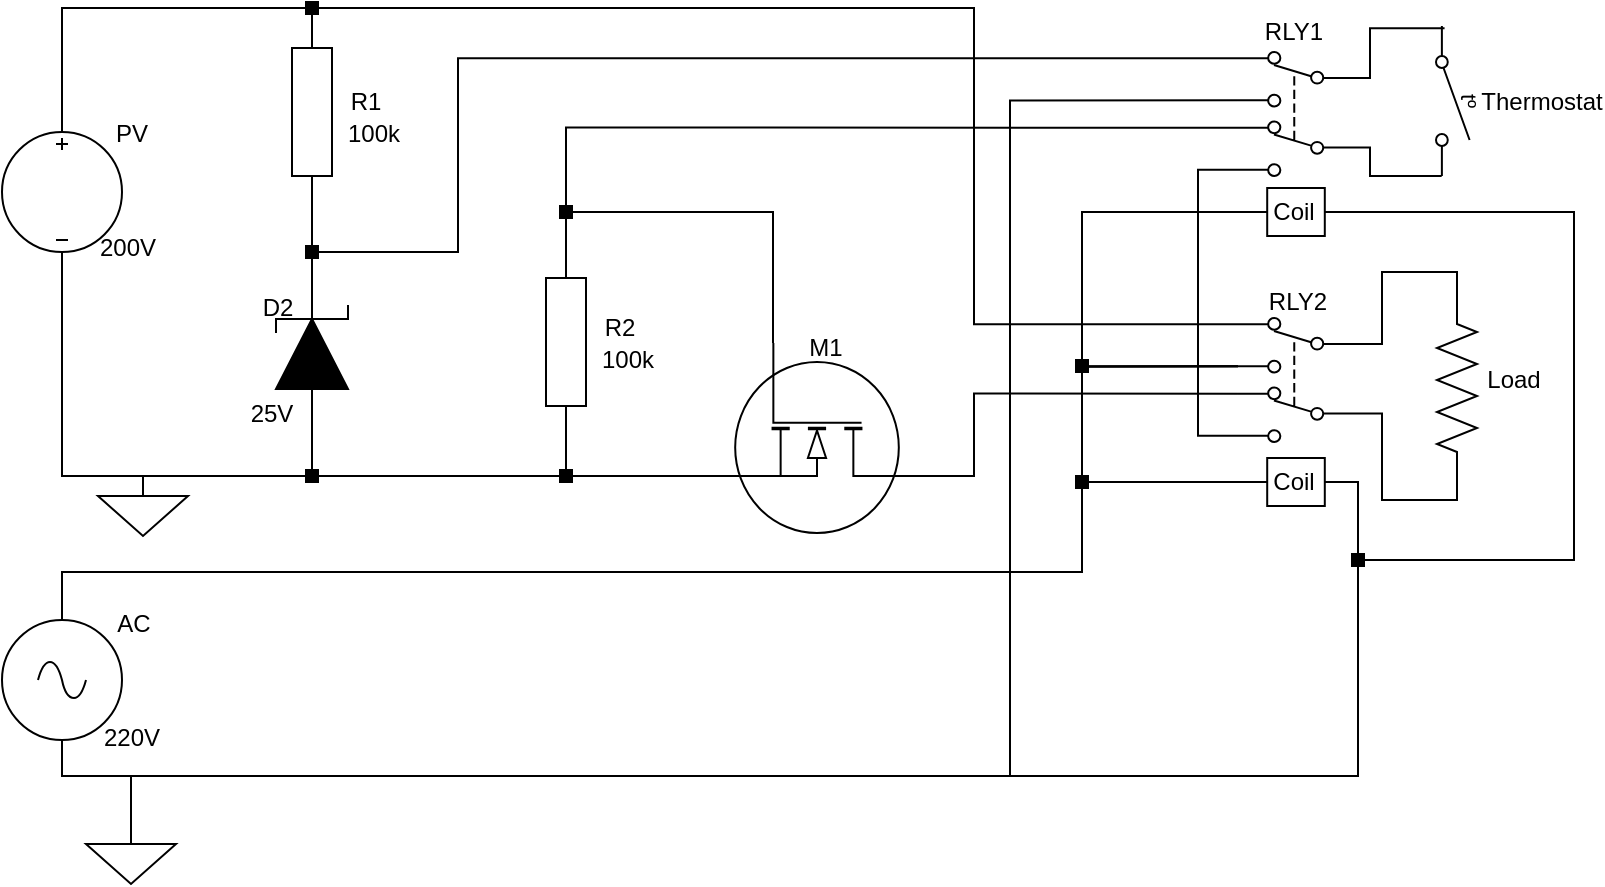 <mxfile version="20.0.4" type="device"><diagram name="Page-1" id="7e0a89b8-554c-2b80-1dc8-d5c74ca68de4"><mxGraphModel dx="1014" dy="534" grid="1" gridSize="6" guides="1" tooltips="1" connect="1" arrows="1" fold="1" page="1" pageScale="1" pageWidth="1100" pageHeight="850" background="none" math="0" shadow="0"><root><mxCell id="0"/><mxCell id="1" parent="0"/><mxCell id="gZlIewE0345WR6L54zIT-32" style="edgeStyle=orthogonalEdgeStyle;rounded=0;orthogonalLoop=1;jettySize=auto;html=1;exitX=0.5;exitY=1;exitDx=0;exitDy=0;exitPerimeter=0;entryX=0.5;entryY=0;entryDx=0;entryDy=0;entryPerimeter=0;endArrow=none;endFill=0;" parent="1" source="y7XGhdpT8KzlNRmjM2dh-26" target="y7XGhdpT8KzlNRmjM2dh-66" edge="1"><mxGeometry relative="1" as="geometry"><Array as="points"><mxPoint x="126" y="480"/><mxPoint x="161" y="480"/></Array></mxGeometry></mxCell><mxCell id="gZlIewE0345WR6L54zIT-33" style="edgeStyle=orthogonalEdgeStyle;rounded=0;orthogonalLoop=1;jettySize=auto;html=1;exitX=0.5;exitY=0;exitDx=0;exitDy=0;exitPerimeter=0;entryX=1;entryY=0.61;entryDx=0;entryDy=0;endArrow=none;endFill=0;" parent="1" source="y7XGhdpT8KzlNRmjM2dh-26" target="gZlIewE0345WR6L54zIT-18" edge="1"><mxGeometry relative="1" as="geometry"><Array as="points"><mxPoint x="126" y="378"/><mxPoint x="636" y="378"/><mxPoint x="636" y="275"/></Array></mxGeometry></mxCell><mxCell id="y7XGhdpT8KzlNRmjM2dh-26" value="" style="pointerEvents=1;verticalLabelPosition=bottom;shadow=0;dashed=0;align=center;html=1;verticalAlign=top;shape=mxgraph.electrical.signal_sources.source;aspect=fixed;points=[[0.5,0,0],[1,0.5,0],[0.5,1,0],[0,0.5,0]];elSignalType=ac;" parent="1" vertex="1"><mxGeometry x="96" y="402" width="60" height="60" as="geometry"/></mxCell><mxCell id="y7XGhdpT8KzlNRmjM2dh-37" style="edgeStyle=orthogonalEdgeStyle;rounded=0;orthogonalLoop=1;jettySize=auto;html=1;entryX=0.5;entryY=0;entryDx=0;entryDy=0;entryPerimeter=0;endArrow=none;endFill=0;" parent="1" source="y7XGhdpT8KzlNRmjM2dh-27" target="y7XGhdpT8KzlNRmjM2dh-36" edge="1"><mxGeometry relative="1" as="geometry"><Array as="points"><mxPoint x="126" y="330"/></Array></mxGeometry></mxCell><mxCell id="y7XGhdpT8KzlNRmjM2dh-27" value="" style="pointerEvents=1;verticalLabelPosition=bottom;shadow=0;dashed=0;align=center;html=1;verticalAlign=top;shape=mxgraph.electrical.signal_sources.source;aspect=fixed;points=[[0.5,0,0],[1,0.5,0],[0.5,1,0],[0,0.5,0]];elSignalType=dc3;" parent="1" vertex="1"><mxGeometry x="96" y="158" width="60" height="60" as="geometry"/></mxCell><mxCell id="gZlIewE0345WR6L54zIT-2" style="edgeStyle=orthogonalEdgeStyle;rounded=0;orthogonalLoop=1;jettySize=auto;html=1;exitX=0.7;exitY=1;exitDx=0;exitDy=0;exitPerimeter=0;entryX=1;entryY=0.5;entryDx=0;entryDy=0;entryPerimeter=0;endArrow=none;endFill=0;" parent="1" source="y7XGhdpT8KzlNRmjM2dh-28" target="y7XGhdpT8KzlNRmjM2dh-31" edge="1"><mxGeometry relative="1" as="geometry"><Array as="points"><mxPoint x="378" y="330"/></Array></mxGeometry></mxCell><mxCell id="eO766DsV-XlhexN8wjzY-2" style="edgeStyle=orthogonalEdgeStyle;rounded=0;orthogonalLoop=1;jettySize=auto;html=1;exitX=0;exitY=0.72;exitDx=0;exitDy=0;exitPerimeter=0;entryX=0;entryY=0.5;entryDx=0;entryDy=0;entryPerimeter=0;endArrow=none;endFill=0;" edge="1" parent="1" source="y7XGhdpT8KzlNRmjM2dh-28" target="y7XGhdpT8KzlNRmjM2dh-31"><mxGeometry relative="1" as="geometry"><Array as="points"><mxPoint x="482" y="198"/><mxPoint x="378" y="198"/></Array></mxGeometry></mxCell><mxCell id="eO766DsV-XlhexN8wjzY-3" style="edgeStyle=orthogonalEdgeStyle;rounded=0;orthogonalLoop=1;jettySize=auto;html=1;exitX=0.7;exitY=0;exitDx=0;exitDy=0;exitPerimeter=0;entryX=1;entryY=0.39;entryDx=0;entryDy=0;endArrow=none;endFill=0;" edge="1" parent="1" source="y7XGhdpT8KzlNRmjM2dh-28" target="gZlIewE0345WR6L54zIT-18"><mxGeometry relative="1" as="geometry"><Array as="points"><mxPoint x="582" y="330"/><mxPoint x="582" y="289"/></Array></mxGeometry></mxCell><mxCell id="y7XGhdpT8KzlNRmjM2dh-28" value="" style="verticalLabelPosition=bottom;shadow=0;dashed=0;align=center;html=1;verticalAlign=top;shape=mxgraph.electrical.mosfets1.mosfet_ic_n;rotation=90;" parent="1" vertex="1"><mxGeometry x="456" y="261" width="95" height="100" as="geometry"/></mxCell><mxCell id="y7XGhdpT8KzlNRmjM2dh-44" style="edgeStyle=none;rounded=0;orthogonalLoop=1;jettySize=auto;html=1;exitX=1;exitY=0.5;exitDx=0;exitDy=0;exitPerimeter=0;entryX=1;entryY=0.5;entryDx=0;entryDy=0;entryPerimeter=0;endArrow=none;endFill=0;" parent="1" source="y7XGhdpT8KzlNRmjM2dh-30" target="y7XGhdpT8KzlNRmjM2dh-32" edge="1"><mxGeometry relative="1" as="geometry"/></mxCell><mxCell id="y7XGhdpT8KzlNRmjM2dh-56" style="edgeStyle=orthogonalEdgeStyle;rounded=0;orthogonalLoop=1;jettySize=auto;html=1;entryX=0.5;entryY=0;entryDx=0;entryDy=0;entryPerimeter=0;endArrow=none;endFill=0;" parent="1" source="y7XGhdpT8KzlNRmjM2dh-30" target="y7XGhdpT8KzlNRmjM2dh-27" edge="1"><mxGeometry relative="1" as="geometry"><Array as="points"><mxPoint x="251" y="96"/><mxPoint x="126" y="96"/></Array></mxGeometry></mxCell><mxCell id="y7XGhdpT8KzlNRmjM2dh-30" value="" style="pointerEvents=1;verticalLabelPosition=bottom;shadow=0;dashed=0;align=center;html=1;verticalAlign=top;shape=mxgraph.electrical.resistors.resistor_1;rotation=90;" parent="1" vertex="1"><mxGeometry x="201" y="138" width="100" height="20" as="geometry"/></mxCell><mxCell id="y7XGhdpT8KzlNRmjM2dh-62" style="edgeStyle=orthogonalEdgeStyle;rounded=0;orthogonalLoop=1;jettySize=auto;html=1;entryX=1;entryY=0.5;entryDx=0;entryDy=0;entryPerimeter=0;endArrow=none;endFill=0;" parent="1" source="y7XGhdpT8KzlNRmjM2dh-31" edge="1"><mxGeometry relative="1" as="geometry"><Array as="points"><mxPoint x="378" y="198"/></Array><mxPoint x="396" y="198" as="targetPoint"/></mxGeometry></mxCell><mxCell id="gZlIewE0345WR6L54zIT-3" style="edgeStyle=orthogonalEdgeStyle;rounded=0;orthogonalLoop=1;jettySize=auto;html=1;exitX=1;exitY=0.5;exitDx=0;exitDy=0;exitPerimeter=0;entryX=0.5;entryY=0;entryDx=0;entryDy=0;entryPerimeter=0;endArrow=none;endFill=0;" parent="1" source="y7XGhdpT8KzlNRmjM2dh-31" target="y7XGhdpT8KzlNRmjM2dh-36" edge="1"><mxGeometry relative="1" as="geometry"><Array as="points"><mxPoint x="378" y="330"/></Array></mxGeometry></mxCell><mxCell id="y7XGhdpT8KzlNRmjM2dh-31" value="" style="pointerEvents=1;verticalLabelPosition=bottom;shadow=0;dashed=0;align=center;html=1;verticalAlign=top;shape=mxgraph.electrical.resistors.resistor_1;rotation=90;" parent="1" vertex="1"><mxGeometry x="328" y="253" width="100" height="20" as="geometry"/></mxCell><mxCell id="y7XGhdpT8KzlNRmjM2dh-39" style="edgeStyle=orthogonalEdgeStyle;rounded=0;orthogonalLoop=1;jettySize=auto;html=1;exitX=0;exitY=0.5;exitDx=0;exitDy=0;exitPerimeter=0;entryX=0.5;entryY=0;entryDx=0;entryDy=0;entryPerimeter=0;endArrow=none;endFill=0;" parent="1" source="y7XGhdpT8KzlNRmjM2dh-32" target="y7XGhdpT8KzlNRmjM2dh-36" edge="1"><mxGeometry relative="1" as="geometry"><Array as="points"><mxPoint x="251" y="330"/></Array></mxGeometry></mxCell><mxCell id="y7XGhdpT8KzlNRmjM2dh-32" value="" style="pointerEvents=1;fillColor=strokeColor;verticalLabelPosition=bottom;shadow=0;dashed=0;align=center;html=1;verticalAlign=top;shape=mxgraph.electrical.diodes.zener_diode_1;rotation=-90;" parent="1" vertex="1"><mxGeometry x="216" y="251" width="70" height="36" as="geometry"/></mxCell><mxCell id="y7XGhdpT8KzlNRmjM2dh-34" value="" style="pointerEvents=1;verticalLabelPosition=bottom;shadow=0;dashed=0;align=center;html=1;verticalAlign=top;shape=mxgraph.electrical.resistors.resistor_2;rotation=90;" parent="1" vertex="1"><mxGeometry x="773.5" y="276" width="100" height="20" as="geometry"/></mxCell><mxCell id="y7XGhdpT8KzlNRmjM2dh-36" value="" style="pointerEvents=1;verticalLabelPosition=bottom;shadow=0;dashed=0;align=center;html=1;verticalAlign=top;shape=mxgraph.electrical.signal_sources.signal_ground;" parent="1" vertex="1"><mxGeometry x="144" y="330" width="45" height="30" as="geometry"/></mxCell><mxCell id="y7XGhdpT8KzlNRmjM2dh-66" value="" style="pointerEvents=1;verticalLabelPosition=bottom;shadow=0;dashed=0;align=center;html=1;verticalAlign=top;shape=mxgraph.electrical.signal_sources.signal_ground;" parent="1" vertex="1"><mxGeometry x="138" y="504" width="45" height="30" as="geometry"/></mxCell><mxCell id="gZlIewE0345WR6L54zIT-24" style="edgeStyle=orthogonalEdgeStyle;rounded=0;orthogonalLoop=1;jettySize=auto;html=1;exitX=0;exitY=0.23;exitDx=0;exitDy=0;entryX=1;entryY=0.865;entryDx=0;entryDy=0;entryPerimeter=0;endArrow=none;endFill=0;" parent="1" source="gZlIewE0345WR6L54zIT-17" target="gZlIewE0345WR6L54zIT-21" edge="1"><mxGeometry relative="1" as="geometry"><Array as="points"><mxPoint x="780" y="166"/><mxPoint x="780" y="180"/></Array></mxGeometry></mxCell><mxCell id="gZlIewE0345WR6L54zIT-25" style="edgeStyle=orthogonalEdgeStyle;rounded=0;orthogonalLoop=1;jettySize=auto;html=1;exitX=0;exitY=0.79;exitDx=0;exitDy=0;entryX=0.015;entryY=0.796;entryDx=0;entryDy=0;entryPerimeter=0;endArrow=none;endFill=0;" parent="1" source="gZlIewE0345WR6L54zIT-17" target="gZlIewE0345WR6L54zIT-21" edge="1"><mxGeometry relative="1" as="geometry"><Array as="points"><mxPoint x="780" y="131"/><mxPoint x="780" y="106"/></Array></mxGeometry></mxCell><mxCell id="gZlIewE0345WR6L54zIT-30" style="edgeStyle=orthogonalEdgeStyle;rounded=0;orthogonalLoop=1;jettySize=auto;html=1;exitX=1;exitY=0.95;exitDx=0;exitDy=0;entryX=1;entryY=0.5;entryDx=0;entryDy=0;entryPerimeter=0;endArrow=none;endFill=0;" parent="1" source="gZlIewE0345WR6L54zIT-17" target="y7XGhdpT8KzlNRmjM2dh-30" edge="1"><mxGeometry relative="1" as="geometry"><Array as="points"><mxPoint x="324" y="121"/><mxPoint x="324" y="218"/><mxPoint x="251" y="218"/></Array></mxGeometry></mxCell><mxCell id="gZlIewE0345WR6L54zIT-31" style="edgeStyle=orthogonalEdgeStyle;rounded=0;orthogonalLoop=1;jettySize=auto;html=1;exitX=1;exitY=0.39;exitDx=0;exitDy=0;entryX=1;entryY=0.5;entryDx=0;entryDy=0;entryPerimeter=0;endArrow=none;endFill=0;" parent="1" source="gZlIewE0345WR6L54zIT-17" edge="1"><mxGeometry relative="1" as="geometry"><Array as="points"><mxPoint x="378" y="156"/><mxPoint x="378" y="198"/></Array><mxPoint x="396" y="198" as="targetPoint"/></mxGeometry></mxCell><mxCell id="gZlIewE0345WR6L54zIT-41" style="edgeStyle=orthogonalEdgeStyle;rounded=0;orthogonalLoop=1;jettySize=auto;html=1;exitX=1;exitY=0.05;exitDx=0;exitDy=0;entryX=1;entryY=0.05;entryDx=0;entryDy=0;endArrow=none;endFill=0;" parent="1" source="gZlIewE0345WR6L54zIT-17" target="gZlIewE0345WR6L54zIT-18" edge="1"><mxGeometry relative="1" as="geometry"/></mxCell><mxCell id="gZlIewE0345WR6L54zIT-42" style="edgeStyle=orthogonalEdgeStyle;rounded=0;orthogonalLoop=1;jettySize=auto;html=1;exitX=1;exitY=0.61;exitDx=0;exitDy=0;entryX=0.5;entryY=0;entryDx=0;entryDy=0;entryPerimeter=0;endArrow=none;endFill=0;" parent="1" source="gZlIewE0345WR6L54zIT-17" target="y7XGhdpT8KzlNRmjM2dh-66" edge="1"><mxGeometry relative="1" as="geometry"><Array as="points"><mxPoint x="600" y="142"/><mxPoint x="600" y="480"/><mxPoint x="161" y="480"/></Array></mxGeometry></mxCell><mxCell id="gZlIewE0345WR6L54zIT-17" value="" style="pointerEvents=1;verticalLabelPosition=bottom;shadow=0;dashed=0;align=center;html=1;verticalAlign=top;shape=mxgraph.electrical.electro-mechanical.dpdt3;elSwitchState=2;rotation=-180;" parent="1" vertex="1"><mxGeometry x="714" y="118" width="58" height="62" as="geometry"/></mxCell><mxCell id="gZlIewE0345WR6L54zIT-26" style="edgeStyle=orthogonalEdgeStyle;rounded=0;orthogonalLoop=1;jettySize=auto;html=1;exitX=0;exitY=0.79;exitDx=0;exitDy=0;entryX=0;entryY=0.5;entryDx=0;entryDy=0;entryPerimeter=0;endArrow=none;endFill=0;" parent="1" source="gZlIewE0345WR6L54zIT-18" target="y7XGhdpT8KzlNRmjM2dh-34" edge="1"><mxGeometry relative="1" as="geometry"><Array as="points"><mxPoint x="786" y="264"/><mxPoint x="786" y="228"/><mxPoint x="824" y="228"/></Array></mxGeometry></mxCell><mxCell id="gZlIewE0345WR6L54zIT-27" style="edgeStyle=orthogonalEdgeStyle;rounded=0;orthogonalLoop=1;jettySize=auto;html=1;exitX=0;exitY=0.23;exitDx=0;exitDy=0;entryX=1;entryY=0.5;entryDx=0;entryDy=0;entryPerimeter=0;endArrow=none;endFill=0;" parent="1" source="gZlIewE0345WR6L54zIT-18" target="y7XGhdpT8KzlNRmjM2dh-34" edge="1"><mxGeometry relative="1" as="geometry"><Array as="points"><mxPoint x="786" y="299"/><mxPoint x="786" y="342"/></Array></mxGeometry></mxCell><mxCell id="eO766DsV-XlhexN8wjzY-1" style="edgeStyle=orthogonalEdgeStyle;rounded=0;orthogonalLoop=1;jettySize=auto;html=1;exitX=1;exitY=0.95;exitDx=0;exitDy=0;entryX=0.5;entryY=0;entryDx=0;entryDy=0;entryPerimeter=0;endArrow=none;endFill=0;" edge="1" parent="1" source="gZlIewE0345WR6L54zIT-18" target="y7XGhdpT8KzlNRmjM2dh-27"><mxGeometry relative="1" as="geometry"><Array as="points"><mxPoint x="582" y="254"/><mxPoint x="582" y="96"/><mxPoint x="126" y="96"/></Array></mxGeometry></mxCell><mxCell id="gZlIewE0345WR6L54zIT-18" value="" style="pointerEvents=1;verticalLabelPosition=bottom;shadow=0;dashed=0;align=center;html=1;verticalAlign=top;shape=mxgraph.electrical.electro-mechanical.dpdt3;elSwitchState=2;rotation=-180;" parent="1" vertex="1"><mxGeometry x="714" y="251" width="58" height="62" as="geometry"/></mxCell><mxCell id="gZlIewE0345WR6L54zIT-38" style="edgeStyle=orthogonalEdgeStyle;rounded=0;orthogonalLoop=1;jettySize=auto;html=1;exitX=0.5;exitY=0;exitDx=0;exitDy=0;exitPerimeter=0;entryX=0.5;entryY=0;entryDx=0;entryDy=0;entryPerimeter=0;endArrow=none;endFill=0;" parent="1" source="gZlIewE0345WR6L54zIT-19" target="gZlIewE0345WR6L54zIT-20" edge="1"><mxGeometry relative="1" as="geometry"><Array as="points"><mxPoint x="882" y="198"/><mxPoint x="882" y="372"/><mxPoint x="774" y="372"/><mxPoint x="774" y="333"/></Array></mxGeometry></mxCell><mxCell id="gZlIewE0345WR6L54zIT-39" style="edgeStyle=orthogonalEdgeStyle;rounded=0;orthogonalLoop=1;jettySize=auto;html=1;exitX=0.5;exitY=1;exitDx=0;exitDy=0;exitPerimeter=0;entryX=1;entryY=0.61;entryDx=0;entryDy=0;endArrow=none;endFill=0;" parent="1" source="gZlIewE0345WR6L54zIT-19" target="gZlIewE0345WR6L54zIT-18" edge="1"><mxGeometry relative="1" as="geometry"><Array as="points"><mxPoint x="636" y="198"/><mxPoint x="636" y="275"/></Array></mxGeometry></mxCell><mxCell id="gZlIewE0345WR6L54zIT-19" value="" style="pointerEvents=1;verticalLabelPosition=middle;shadow=0;dashed=0;align=center;html=1;verticalAlign=middle;shape=mxgraph.electrical.electro-mechanical.relay_coil;rotation=90;labelPosition=center;" parent="1" vertex="1"><mxGeometry x="731" y="174" width="24" height="48" as="geometry"/></mxCell><mxCell id="gZlIewE0345WR6L54zIT-35" style="edgeStyle=orthogonalEdgeStyle;rounded=0;orthogonalLoop=1;jettySize=auto;html=1;exitX=0.5;exitY=1;exitDx=0;exitDy=0;exitPerimeter=0;entryX=1;entryY=0.61;entryDx=0;entryDy=0;endArrow=none;endFill=0;" parent="1" source="gZlIewE0345WR6L54zIT-20" target="gZlIewE0345WR6L54zIT-18" edge="1"><mxGeometry relative="1" as="geometry"><Array as="points"><mxPoint x="636" y="333"/><mxPoint x="636" y="275"/></Array></mxGeometry></mxCell><mxCell id="gZlIewE0345WR6L54zIT-40" style="edgeStyle=orthogonalEdgeStyle;rounded=0;orthogonalLoop=1;jettySize=auto;html=1;exitX=0.5;exitY=0;exitDx=0;exitDy=0;exitPerimeter=0;endArrow=none;endFill=0;entryX=0.5;entryY=0;entryDx=0;entryDy=0;entryPerimeter=0;" parent="1" source="gZlIewE0345WR6L54zIT-20" target="y7XGhdpT8KzlNRmjM2dh-66" edge="1"><mxGeometry relative="1" as="geometry"><mxPoint x="672" y="519" as="targetPoint"/><Array as="points"><mxPoint x="774" y="333"/><mxPoint x="774" y="480"/><mxPoint x="160" y="480"/></Array></mxGeometry></mxCell><mxCell id="gZlIewE0345WR6L54zIT-20" value="" style="pointerEvents=1;verticalLabelPosition=bottom;shadow=0;dashed=0;align=center;html=1;verticalAlign=top;shape=mxgraph.electrical.electro-mechanical.relay_coil;rotation=90;" parent="1" vertex="1"><mxGeometry x="731" y="309" width="24" height="48" as="geometry"/></mxCell><mxCell id="gZlIewE0345WR6L54zIT-21" value="" style="shape=mxgraph.electrical.electro-mechanical.thermostat2;aspect=fixed;elSwitchState=off;rotation=90;" parent="1" vertex="1"><mxGeometry x="786" y="132" width="75" height="21" as="geometry"/></mxCell><mxCell id="eO766DsV-XlhexN8wjzY-4" value="" style="rounded=0;whiteSpace=wrap;html=1;fillColor=#000000;" vertex="1" parent="1"><mxGeometry x="375" y="327" width="6" height="6" as="geometry"/></mxCell><mxCell id="eO766DsV-XlhexN8wjzY-5" value="" style="rounded=0;whiteSpace=wrap;html=1;fillColor=#000000;" vertex="1" parent="1"><mxGeometry x="248" y="327" width="6" height="6" as="geometry"/></mxCell><mxCell id="eO766DsV-XlhexN8wjzY-7" value="" style="rounded=0;whiteSpace=wrap;html=1;fillColor=#000000;" vertex="1" parent="1"><mxGeometry x="248" y="215" width="6" height="6" as="geometry"/></mxCell><mxCell id="eO766DsV-XlhexN8wjzY-8" value="" style="rounded=0;whiteSpace=wrap;html=1;fillColor=#000000;" vertex="1" parent="1"><mxGeometry x="375" y="195" width="6" height="6" as="geometry"/></mxCell><mxCell id="eO766DsV-XlhexN8wjzY-9" value="" style="rounded=0;whiteSpace=wrap;html=1;fillColor=#000000;" vertex="1" parent="1"><mxGeometry x="633" y="330" width="6" height="6" as="geometry"/></mxCell><mxCell id="eO766DsV-XlhexN8wjzY-10" value="" style="rounded=0;whiteSpace=wrap;html=1;fillColor=#000000;" vertex="1" parent="1"><mxGeometry x="633" y="272" width="6" height="6" as="geometry"/></mxCell><mxCell id="eO766DsV-XlhexN8wjzY-11" value="" style="rounded=0;whiteSpace=wrap;html=1;fillColor=#000000;" vertex="1" parent="1"><mxGeometry x="248" y="93" width="6" height="6" as="geometry"/></mxCell><mxCell id="eO766DsV-XlhexN8wjzY-12" value="" style="rounded=0;whiteSpace=wrap;html=1;fillColor=#000000;" vertex="1" parent="1"><mxGeometry x="771" y="369" width="6" height="6" as="geometry"/></mxCell><mxCell id="eO766DsV-XlhexN8wjzY-14" value="Coil" style="text;html=1;strokeColor=none;fillColor=none;align=center;verticalAlign=middle;whiteSpace=wrap;rounded=0;" vertex="1" parent="1"><mxGeometry x="712" y="183" width="60" height="30" as="geometry"/></mxCell><mxCell id="eO766DsV-XlhexN8wjzY-15" value="PV&lt;span style=&quot;color: rgba(0, 0, 0, 0); font-family: monospace; font-size: 0px; text-align: start;&quot;&gt;%3CmxGraphModel%3E%3Croot%3E%3CmxCell%20id%3D%220%22%2F%3E%3CmxCell%20id%3D%221%22%20parent%3D%220%22%2F%3E%3CmxCell%20id%3D%222%22%20value%3D%22%22%20style%3D%22rounded%3D0%3BwhiteSpace%3Dwrap%3Bhtml%3D1%3BfillColor%3D%23000000%3B%22%20vertex%3D%221%22%20parent%3D%221%22%3E%3CmxGeometry%20x%3D%22771%22%20y%3D%22369%22%20width%3D%226%22%20height%3D%226%22%20as%3D%22geometry%22%2F%3E%3C%2FmxCell%3E%3C%2Froot%3E%3C%2FmxGraphModel%3E&lt;/span&gt;" style="text;html=1;strokeColor=none;fillColor=none;align=center;verticalAlign=middle;whiteSpace=wrap;rounded=0;" vertex="1" parent="1"><mxGeometry x="130.5" y="144" width="60" height="30" as="geometry"/></mxCell><mxCell id="eO766DsV-XlhexN8wjzY-16" value="200V" style="text;html=1;strokeColor=none;fillColor=none;align=center;verticalAlign=middle;whiteSpace=wrap;rounded=0;" vertex="1" parent="1"><mxGeometry x="129" y="201" width="60" height="30" as="geometry"/></mxCell><mxCell id="eO766DsV-XlhexN8wjzY-17" value="R1" style="text;html=1;strokeColor=none;fillColor=none;align=center;verticalAlign=middle;whiteSpace=wrap;rounded=0;" vertex="1" parent="1"><mxGeometry x="248" y="127.5" width="60" height="30" as="geometry"/></mxCell><mxCell id="eO766DsV-XlhexN8wjzY-18" value="100k" style="text;html=1;strokeColor=none;fillColor=none;align=center;verticalAlign=middle;whiteSpace=wrap;rounded=0;" vertex="1" parent="1"><mxGeometry x="252" y="144" width="60" height="30" as="geometry"/></mxCell><mxCell id="eO766DsV-XlhexN8wjzY-19" value="D2" style="text;html=1;strokeColor=none;fillColor=none;align=center;verticalAlign=middle;whiteSpace=wrap;rounded=0;" vertex="1" parent="1"><mxGeometry x="204" y="231" width="60" height="30" as="geometry"/></mxCell><mxCell id="eO766DsV-XlhexN8wjzY-20" value="25V" style="text;html=1;strokeColor=none;fillColor=none;align=center;verticalAlign=middle;whiteSpace=wrap;rounded=0;" vertex="1" parent="1"><mxGeometry x="201" y="288" width="60" height="21" as="geometry"/></mxCell><mxCell id="eO766DsV-XlhexN8wjzY-21" value="M1" style="text;html=1;strokeColor=none;fillColor=none;align=center;verticalAlign=middle;whiteSpace=wrap;rounded=0;" vertex="1" parent="1"><mxGeometry x="477.5" y="251" width="60" height="30" as="geometry"/></mxCell><mxCell id="eO766DsV-XlhexN8wjzY-22" value="RLY1" style="text;html=1;strokeColor=none;fillColor=none;align=center;verticalAlign=middle;whiteSpace=wrap;rounded=0;" vertex="1" parent="1"><mxGeometry x="712" y="93" width="60" height="30" as="geometry"/></mxCell><mxCell id="eO766DsV-XlhexN8wjzY-23" value="Thermostat" style="text;html=1;strokeColor=none;fillColor=none;align=center;verticalAlign=middle;whiteSpace=wrap;rounded=0;" vertex="1" parent="1"><mxGeometry x="836" y="128" width="60" height="30" as="geometry"/></mxCell><mxCell id="eO766DsV-XlhexN8wjzY-25" value="Load" style="text;html=1;strokeColor=none;fillColor=none;align=center;verticalAlign=middle;whiteSpace=wrap;rounded=0;" vertex="1" parent="1"><mxGeometry x="822" y="267" width="60" height="30" as="geometry"/></mxCell><mxCell id="eO766DsV-XlhexN8wjzY-27" value="Coil" style="text;html=1;strokeColor=none;fillColor=none;align=center;verticalAlign=middle;whiteSpace=wrap;rounded=0;" vertex="1" parent="1"><mxGeometry x="712" y="318" width="60" height="30" as="geometry"/></mxCell><mxCell id="eO766DsV-XlhexN8wjzY-28" value="RLY2" style="text;html=1;strokeColor=none;fillColor=none;align=center;verticalAlign=middle;whiteSpace=wrap;rounded=0;" vertex="1" parent="1"><mxGeometry x="713.5" y="228" width="60" height="30" as="geometry"/></mxCell><mxCell id="eO766DsV-XlhexN8wjzY-29" value="R2" style="text;html=1;strokeColor=none;fillColor=none;align=center;verticalAlign=middle;whiteSpace=wrap;rounded=0;" vertex="1" parent="1"><mxGeometry x="375" y="240.5" width="60" height="30" as="geometry"/></mxCell><mxCell id="eO766DsV-XlhexN8wjzY-30" value="100k" style="text;html=1;strokeColor=none;fillColor=none;align=center;verticalAlign=middle;whiteSpace=wrap;rounded=0;" vertex="1" parent="1"><mxGeometry x="379" y="257" width="60" height="30" as="geometry"/></mxCell><mxCell id="eO766DsV-XlhexN8wjzY-31" value="AC" style="text;html=1;strokeColor=none;fillColor=none;align=center;verticalAlign=middle;whiteSpace=wrap;rounded=0;" vertex="1" parent="1"><mxGeometry x="132" y="388.5" width="60" height="30" as="geometry"/></mxCell><mxCell id="eO766DsV-XlhexN8wjzY-32" value="220V" style="text;html=1;strokeColor=none;fillColor=none;align=center;verticalAlign=middle;whiteSpace=wrap;rounded=0;" vertex="1" parent="1"><mxGeometry x="130.5" y="445.5" width="60" height="30" as="geometry"/></mxCell></root></mxGraphModel></diagram></mxfile>